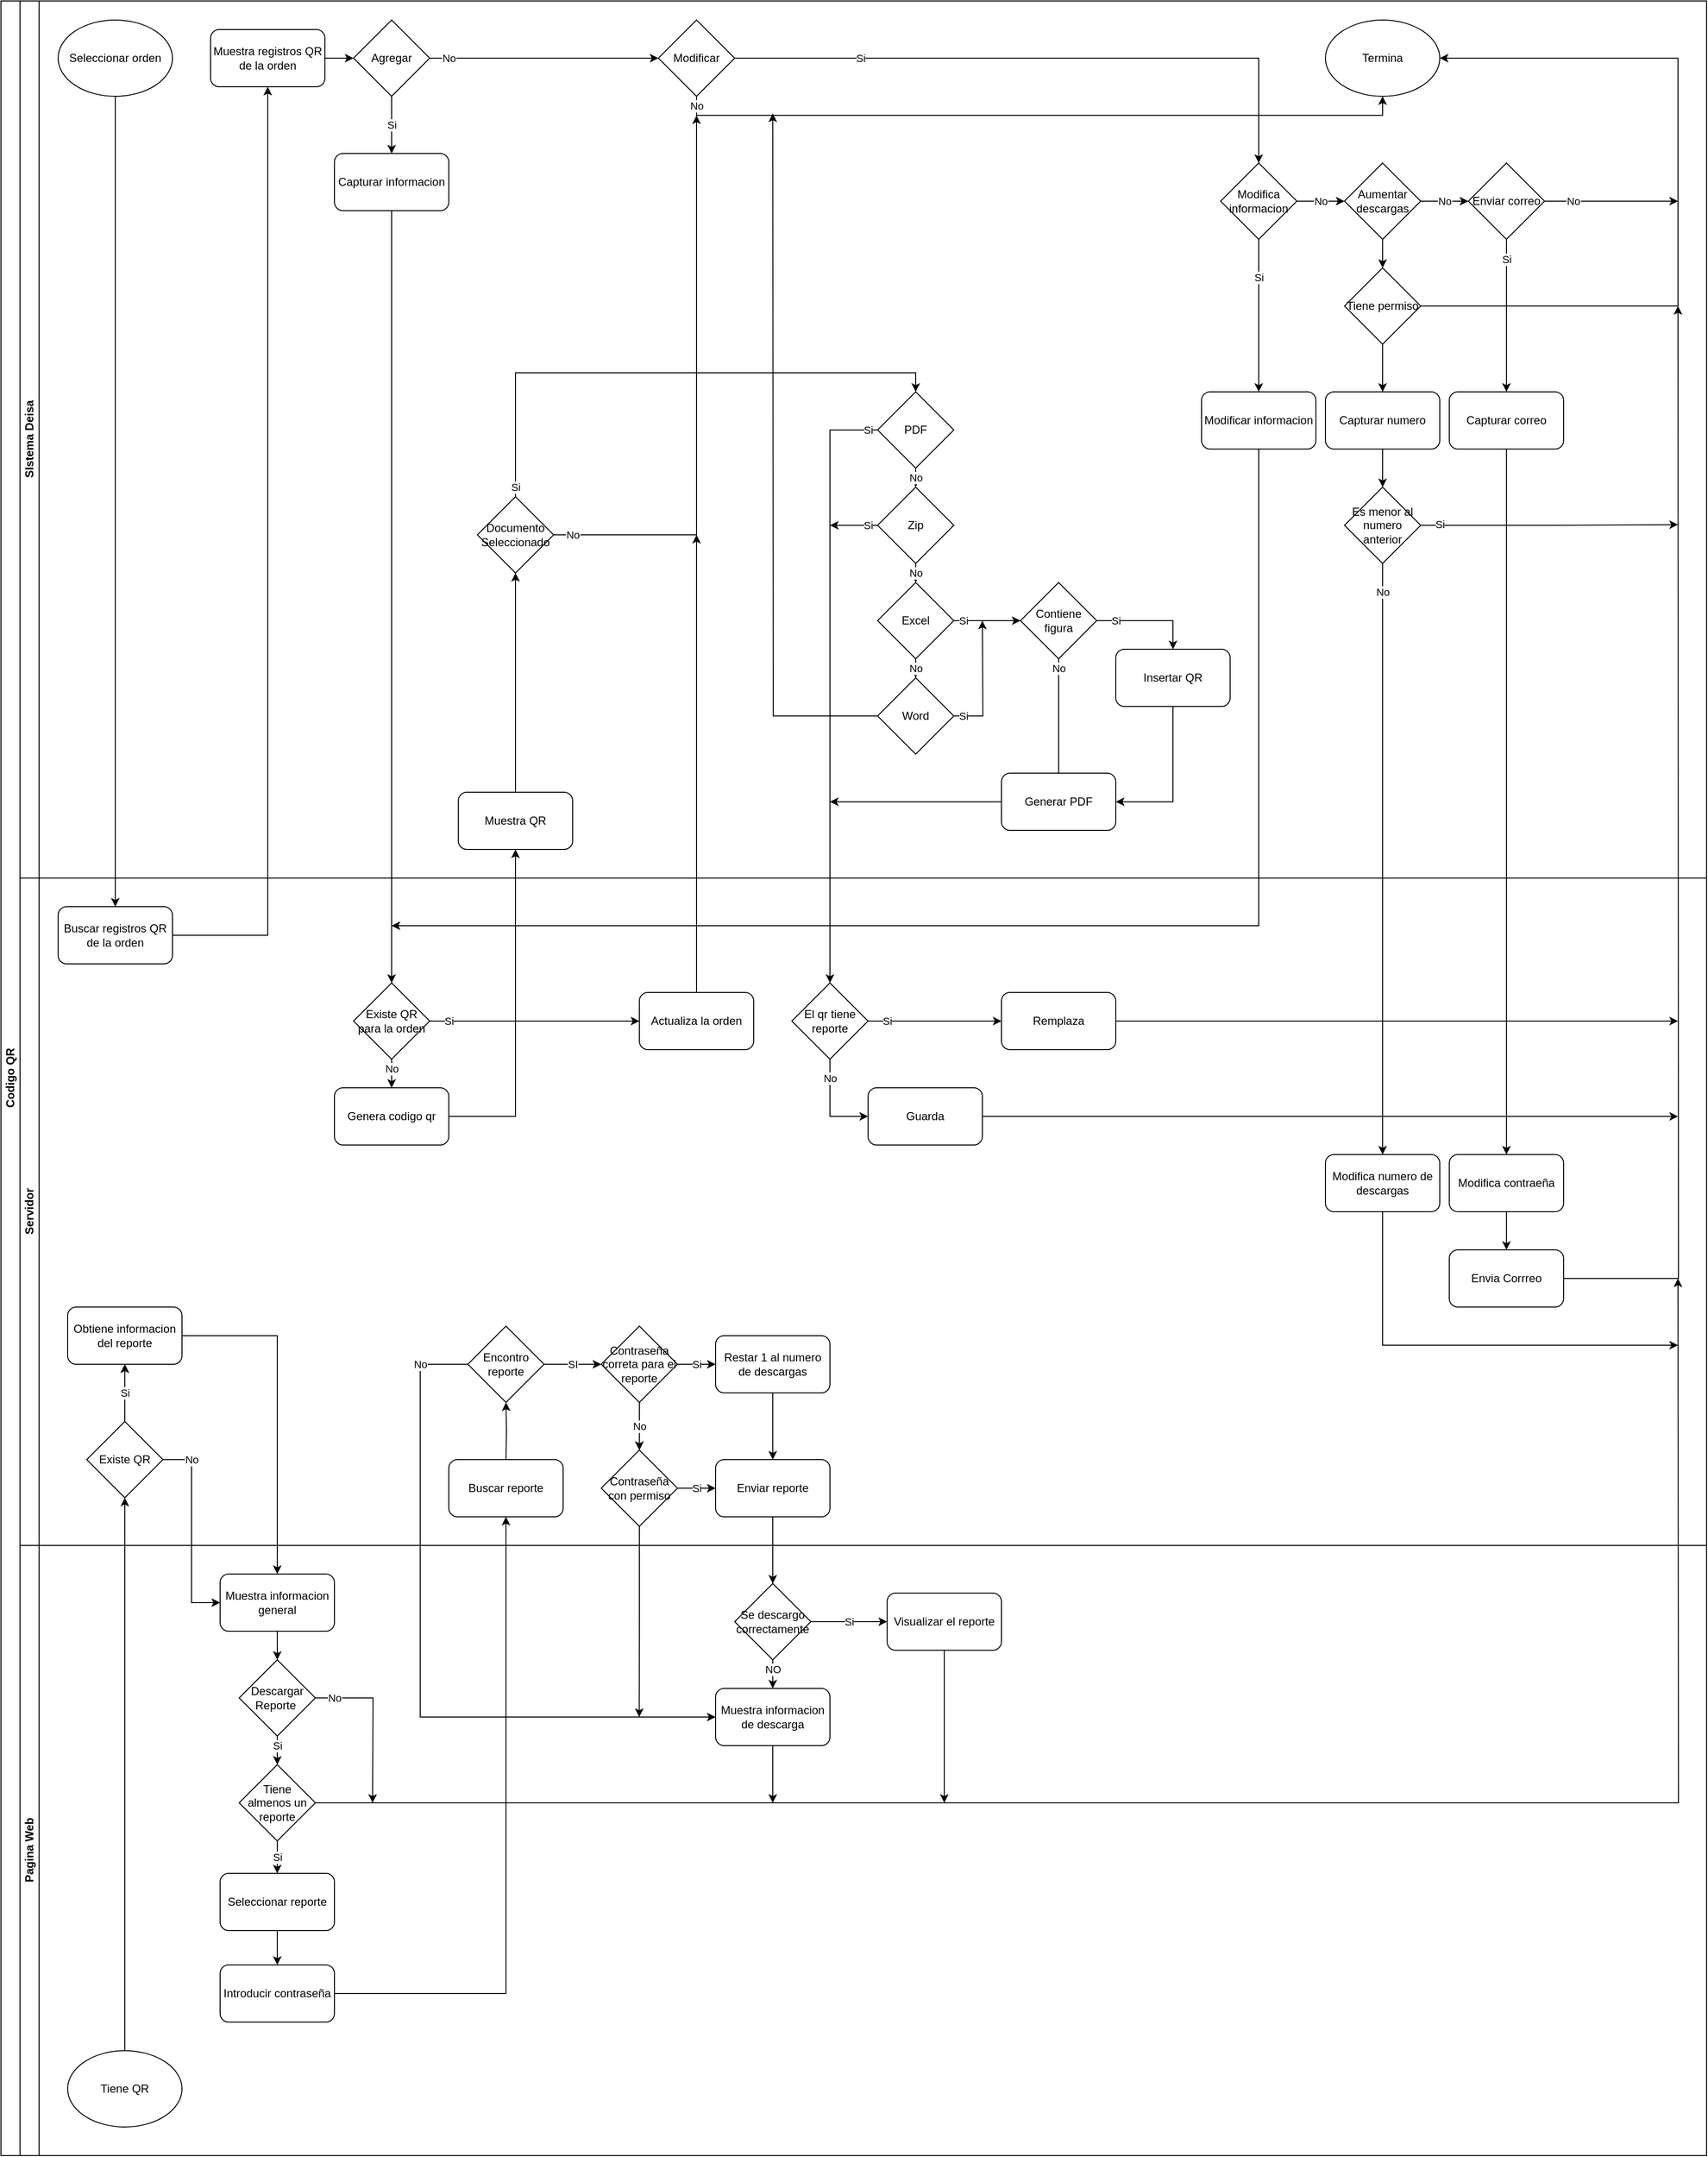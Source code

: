 <mxfile version="21.3.6" type="device">
  <diagram id="prtHgNgQTEPvFCAcTncT" name="Page-1">
    <mxGraphModel dx="4148" dy="2745" grid="1" gridSize="10" guides="1" tooltips="1" connect="1" arrows="1" fold="1" page="1" pageScale="1" pageWidth="827" pageHeight="1169" math="0" shadow="0">
      <root>
        <mxCell id="0" />
        <mxCell id="1" parent="0" />
        <mxCell id="dNxyNK7c78bLwvsdeMH5-19" value="Codigo QR" style="swimlane;html=1;childLayout=stackLayout;resizeParent=1;resizeParentMax=0;horizontal=0;startSize=20;horizontalStack=0;" parent="1" vertex="1">
          <mxGeometry x="10" y="-1160" width="1790" height="2260" as="geometry" />
        </mxCell>
        <mxCell id="-yUN0uhO6PmvCsi-uYsR-26" value="" style="endArrow=classic;html=1;rounded=0;exitX=0.5;exitY=1;exitDx=0;exitDy=0;entryX=0.5;entryY=0;entryDx=0;entryDy=0;" edge="1" parent="dNxyNK7c78bLwvsdeMH5-19" source="-yUN0uhO6PmvCsi-uYsR-23" target="-yUN0uhO6PmvCsi-uYsR-27">
          <mxGeometry width="50" height="50" relative="1" as="geometry">
            <mxPoint x="610" y="430" as="sourcePoint" />
            <mxPoint x="430" y="350" as="targetPoint" />
          </mxGeometry>
        </mxCell>
        <mxCell id="-yUN0uhO6PmvCsi-uYsR-48" value="" style="endArrow=classic;html=1;rounded=0;exitX=1;exitY=0.5;exitDx=0;exitDy=0;" edge="1" parent="dNxyNK7c78bLwvsdeMH5-19" source="-yUN0uhO6PmvCsi-uYsR-29" target="-yUN0uhO6PmvCsi-uYsR-76">
          <mxGeometry width="50" height="50" relative="1" as="geometry">
            <mxPoint x="850" y="510" as="sourcePoint" />
            <mxPoint x="680" y="1080" as="targetPoint" />
            <Array as="points">
              <mxPoint x="540" y="1170" />
            </Array>
          </mxGeometry>
        </mxCell>
        <mxCell id="-yUN0uhO6PmvCsi-uYsR-118" value="No" style="endArrow=classic;html=1;rounded=0;exitX=0.5;exitY=1;exitDx=0;exitDy=0;entryX=0.5;entryY=0;entryDx=0;entryDy=0;" edge="1" parent="dNxyNK7c78bLwvsdeMH5-19" source="-yUN0uhO6PmvCsi-uYsR-110" target="-yUN0uhO6PmvCsi-uYsR-113">
          <mxGeometry x="-0.903" width="50" height="50" relative="1" as="geometry">
            <mxPoint x="1050" y="900" as="sourcePoint" />
            <mxPoint x="1100" y="850" as="targetPoint" />
            <mxPoint as="offset" />
          </mxGeometry>
        </mxCell>
        <mxCell id="-yUN0uhO6PmvCsi-uYsR-121" value="" style="endArrow=classic;html=1;rounded=0;exitX=0.5;exitY=1;exitDx=0;exitDy=0;entryX=0.5;entryY=0;entryDx=0;entryDy=0;" edge="1" parent="dNxyNK7c78bLwvsdeMH5-19" source="-yUN0uhO6PmvCsi-uYsR-107" target="-yUN0uhO6PmvCsi-uYsR-119">
          <mxGeometry width="50" height="50" relative="1" as="geometry">
            <mxPoint x="1370" y="520" as="sourcePoint" />
            <mxPoint x="1420" y="470" as="targetPoint" />
          </mxGeometry>
        </mxCell>
        <mxCell id="-yUN0uhO6PmvCsi-uYsR-156" style="edgeStyle=orthogonalEdgeStyle;rounded=0;orthogonalLoop=1;jettySize=auto;html=1;exitX=0.5;exitY=0;exitDx=0;exitDy=0;entryX=0.5;entryY=1;entryDx=0;entryDy=0;" edge="1" parent="dNxyNK7c78bLwvsdeMH5-19" source="-yUN0uhO6PmvCsi-uYsR-125" target="-yUN0uhO6PmvCsi-uYsR-126">
          <mxGeometry relative="1" as="geometry" />
        </mxCell>
        <mxCell id="dNxyNK7c78bLwvsdeMH5-20" value="SIstema Deisa" style="swimlane;html=1;startSize=20;horizontal=0;" parent="dNxyNK7c78bLwvsdeMH5-19" vertex="1">
          <mxGeometry x="20" width="1770" height="920" as="geometry" />
        </mxCell>
        <mxCell id="-yUN0uhO6PmvCsi-uYsR-14" value="Seleccionar orden" style="ellipse;whiteSpace=wrap;html=1;" vertex="1" parent="dNxyNK7c78bLwvsdeMH5-20">
          <mxGeometry x="40" y="20" width="120" height="80" as="geometry" />
        </mxCell>
        <mxCell id="-yUN0uhO6PmvCsi-uYsR-15" value="Agregar" style="rhombus;whiteSpace=wrap;html=1;" vertex="1" parent="dNxyNK7c78bLwvsdeMH5-20">
          <mxGeometry x="350" y="20" width="80" height="80" as="geometry" />
        </mxCell>
        <mxCell id="-yUN0uhO6PmvCsi-uYsR-16" value="Modificar" style="rhombus;whiteSpace=wrap;html=1;" vertex="1" parent="dNxyNK7c78bLwvsdeMH5-20">
          <mxGeometry x="670" y="20" width="80" height="80" as="geometry" />
        </mxCell>
        <mxCell id="-yUN0uhO6PmvCsi-uYsR-20" value="No" style="endArrow=classic;html=1;rounded=0;exitX=1;exitY=0.5;exitDx=0;exitDy=0;entryX=0;entryY=0.5;entryDx=0;entryDy=0;" edge="1" parent="dNxyNK7c78bLwvsdeMH5-20" source="-yUN0uhO6PmvCsi-uYsR-15" target="-yUN0uhO6PmvCsi-uYsR-16">
          <mxGeometry x="-0.833" width="50" height="50" relative="1" as="geometry">
            <mxPoint x="750" y="60" as="sourcePoint" />
            <mxPoint x="800" y="10" as="targetPoint" />
            <mxPoint as="offset" />
          </mxGeometry>
        </mxCell>
        <mxCell id="-yUN0uhO6PmvCsi-uYsR-21" value="Termina" style="ellipse;whiteSpace=wrap;html=1;" vertex="1" parent="dNxyNK7c78bLwvsdeMH5-20">
          <mxGeometry x="1370" y="20" width="120" height="80" as="geometry" />
        </mxCell>
        <mxCell id="-yUN0uhO6PmvCsi-uYsR-23" value="Capturar informacion" style="rounded=1;whiteSpace=wrap;html=1;" vertex="1" parent="dNxyNK7c78bLwvsdeMH5-20">
          <mxGeometry x="330" y="160" width="120" height="60" as="geometry" />
        </mxCell>
        <mxCell id="-yUN0uhO6PmvCsi-uYsR-25" value="Si" style="endArrow=classic;html=1;rounded=0;exitX=0.5;exitY=1;exitDx=0;exitDy=0;entryX=0.5;entryY=0;entryDx=0;entryDy=0;" edge="1" parent="dNxyNK7c78bLwvsdeMH5-20" source="-yUN0uhO6PmvCsi-uYsR-15" target="-yUN0uhO6PmvCsi-uYsR-23">
          <mxGeometry width="50" height="50" relative="1" as="geometry">
            <mxPoint x="590" y="430" as="sourcePoint" />
            <mxPoint x="640" y="380" as="targetPoint" />
          </mxGeometry>
        </mxCell>
        <mxCell id="-yUN0uhO6PmvCsi-uYsR-37" value="Modifica informacion" style="rhombus;whiteSpace=wrap;html=1;" vertex="1" parent="dNxyNK7c78bLwvsdeMH5-20">
          <mxGeometry x="1260" y="170" width="80" height="80" as="geometry" />
        </mxCell>
        <mxCell id="-yUN0uhO6PmvCsi-uYsR-39" value="Si" style="endArrow=classic;html=1;rounded=0;exitX=1;exitY=0.5;exitDx=0;exitDy=0;entryX=0.5;entryY=0;entryDx=0;entryDy=0;" edge="1" parent="dNxyNK7c78bLwvsdeMH5-20" source="-yUN0uhO6PmvCsi-uYsR-16" target="-yUN0uhO6PmvCsi-uYsR-37">
          <mxGeometry x="-0.6" width="50" height="50" relative="1" as="geometry">
            <mxPoint x="870" y="310" as="sourcePoint" />
            <mxPoint x="920" y="260" as="targetPoint" />
            <Array as="points">
              <mxPoint x="1300" y="60" />
            </Array>
            <mxPoint as="offset" />
          </mxGeometry>
        </mxCell>
        <mxCell id="-yUN0uhO6PmvCsi-uYsR-40" value="No" style="endArrow=classic;html=1;rounded=0;exitX=1;exitY=0.5;exitDx=0;exitDy=0;" edge="1" parent="dNxyNK7c78bLwvsdeMH5-20" source="-yUN0uhO6PmvCsi-uYsR-37">
          <mxGeometry width="50" height="50" relative="1" as="geometry">
            <mxPoint x="1330" y="360" as="sourcePoint" />
            <mxPoint x="1390" y="210" as="targetPoint" />
          </mxGeometry>
        </mxCell>
        <mxCell id="-yUN0uhO6PmvCsi-uYsR-49" value="Modificar informacion" style="rounded=1;whiteSpace=wrap;html=1;" vertex="1" parent="dNxyNK7c78bLwvsdeMH5-20">
          <mxGeometry x="1240" y="410" width="120" height="60" as="geometry" />
        </mxCell>
        <mxCell id="-yUN0uhO6PmvCsi-uYsR-53" value="Si" style="endArrow=classic;html=1;rounded=0;exitX=0.5;exitY=1;exitDx=0;exitDy=0;" edge="1" parent="dNxyNK7c78bLwvsdeMH5-20" source="-yUN0uhO6PmvCsi-uYsR-37">
          <mxGeometry x="-0.5" width="50" height="50" relative="1" as="geometry">
            <mxPoint x="1330" y="460" as="sourcePoint" />
            <mxPoint x="1300" y="410" as="targetPoint" />
            <mxPoint as="offset" />
          </mxGeometry>
        </mxCell>
        <mxCell id="-yUN0uhO6PmvCsi-uYsR-73" value="No" style="endArrow=classic;html=1;rounded=0;entryX=0.5;entryY=1;entryDx=0;entryDy=0;" edge="1" parent="dNxyNK7c78bLwvsdeMH5-20" target="-yUN0uhO6PmvCsi-uYsR-21">
          <mxGeometry x="-0.974" width="50" height="50" relative="1" as="geometry">
            <mxPoint x="710" y="100" as="sourcePoint" />
            <mxPoint x="1480" y="100" as="targetPoint" />
            <Array as="points">
              <mxPoint x="710" y="120" />
              <mxPoint x="1430" y="120" />
            </Array>
            <mxPoint as="offset" />
          </mxGeometry>
        </mxCell>
        <mxCell id="-yUN0uhO6PmvCsi-uYsR-76" value="Muestra QR" style="rounded=1;whiteSpace=wrap;html=1;" vertex="1" parent="dNxyNK7c78bLwvsdeMH5-20">
          <mxGeometry x="460" y="830" width="120" height="60" as="geometry" />
        </mxCell>
        <mxCell id="-yUN0uhO6PmvCsi-uYsR-228" value="Si" style="edgeStyle=orthogonalEdgeStyle;rounded=0;orthogonalLoop=1;jettySize=auto;html=1;exitX=0.5;exitY=0;exitDx=0;exitDy=0;entryX=0.5;entryY=0;entryDx=0;entryDy=0;" edge="1" parent="dNxyNK7c78bLwvsdeMH5-20" source="-yUN0uhO6PmvCsi-uYsR-79" target="-yUN0uhO6PmvCsi-uYsR-92">
          <mxGeometry x="-0.965" relative="1" as="geometry">
            <mxPoint as="offset" />
          </mxGeometry>
        </mxCell>
        <mxCell id="-yUN0uhO6PmvCsi-uYsR-79" value="Documento Seleccionado" style="rhombus;whiteSpace=wrap;html=1;" vertex="1" parent="dNxyNK7c78bLwvsdeMH5-20">
          <mxGeometry x="480" y="520" width="80" height="80" as="geometry" />
        </mxCell>
        <mxCell id="-yUN0uhO6PmvCsi-uYsR-80" value="" style="endArrow=classic;html=1;rounded=0;exitX=0.5;exitY=0;exitDx=0;exitDy=0;entryX=0.5;entryY=1;entryDx=0;entryDy=0;" edge="1" parent="dNxyNK7c78bLwvsdeMH5-20" source="-yUN0uhO6PmvCsi-uYsR-76" target="-yUN0uhO6PmvCsi-uYsR-79">
          <mxGeometry width="50" height="50" relative="1" as="geometry">
            <mxPoint x="670" y="700" as="sourcePoint" />
            <mxPoint x="720" y="650" as="targetPoint" />
          </mxGeometry>
        </mxCell>
        <mxCell id="-yUN0uhO6PmvCsi-uYsR-92" value="PDF" style="rhombus;whiteSpace=wrap;html=1;" vertex="1" parent="dNxyNK7c78bLwvsdeMH5-20">
          <mxGeometry x="900" y="410" width="80" height="80" as="geometry" />
        </mxCell>
        <mxCell id="-yUN0uhO6PmvCsi-uYsR-233" value="Si" style="edgeStyle=orthogonalEdgeStyle;rounded=0;orthogonalLoop=1;jettySize=auto;html=1;exitX=1;exitY=0.5;exitDx=0;exitDy=0;" edge="1" parent="dNxyNK7c78bLwvsdeMH5-20" source="-yUN0uhO6PmvCsi-uYsR-93">
          <mxGeometry x="-0.847" relative="1" as="geometry">
            <mxPoint x="1010" y="650" as="targetPoint" />
            <mxPoint as="offset" />
          </mxGeometry>
        </mxCell>
        <mxCell id="-yUN0uhO6PmvCsi-uYsR-235" style="edgeStyle=orthogonalEdgeStyle;rounded=0;orthogonalLoop=1;jettySize=auto;html=1;exitX=0;exitY=0.5;exitDx=0;exitDy=0;" edge="1" parent="dNxyNK7c78bLwvsdeMH5-20" source="-yUN0uhO6PmvCsi-uYsR-93">
          <mxGeometry relative="1" as="geometry">
            <mxPoint x="790" y="118" as="targetPoint" />
          </mxGeometry>
        </mxCell>
        <mxCell id="-yUN0uhO6PmvCsi-uYsR-93" value="Word" style="rhombus;whiteSpace=wrap;html=1;" vertex="1" parent="dNxyNK7c78bLwvsdeMH5-20">
          <mxGeometry x="900" y="710" width="80" height="80" as="geometry" />
        </mxCell>
        <mxCell id="-yUN0uhO6PmvCsi-uYsR-227" value="Si" style="edgeStyle=orthogonalEdgeStyle;rounded=0;orthogonalLoop=1;jettySize=auto;html=1;exitX=1;exitY=0.5;exitDx=0;exitDy=0;" edge="1" parent="dNxyNK7c78bLwvsdeMH5-20" source="-yUN0uhO6PmvCsi-uYsR-94" target="-yUN0uhO6PmvCsi-uYsR-96">
          <mxGeometry x="-0.714" relative="1" as="geometry">
            <mxPoint as="offset" />
          </mxGeometry>
        </mxCell>
        <mxCell id="-yUN0uhO6PmvCsi-uYsR-94" value="Excel" style="rhombus;whiteSpace=wrap;html=1;" vertex="1" parent="dNxyNK7c78bLwvsdeMH5-20">
          <mxGeometry x="900" y="610" width="80" height="80" as="geometry" />
        </mxCell>
        <mxCell id="-yUN0uhO6PmvCsi-uYsR-231" value="Si" style="edgeStyle=orthogonalEdgeStyle;rounded=0;orthogonalLoop=1;jettySize=auto;html=1;exitX=0;exitY=0.5;exitDx=0;exitDy=0;" edge="1" parent="dNxyNK7c78bLwvsdeMH5-20" source="-yUN0uhO6PmvCsi-uYsR-95">
          <mxGeometry x="-0.605" relative="1" as="geometry">
            <mxPoint x="850" y="550" as="targetPoint" />
            <mxPoint as="offset" />
          </mxGeometry>
        </mxCell>
        <mxCell id="-yUN0uhO6PmvCsi-uYsR-95" value="Zip" style="rhombus;whiteSpace=wrap;html=1;" vertex="1" parent="dNxyNK7c78bLwvsdeMH5-20">
          <mxGeometry x="900" y="510" width="80" height="80" as="geometry" />
        </mxCell>
        <mxCell id="-yUN0uhO6PmvCsi-uYsR-147" value="No" style="edgeStyle=orthogonalEdgeStyle;rounded=0;orthogonalLoop=1;jettySize=auto;html=1;exitX=0.5;exitY=1;exitDx=0;exitDy=0;entryX=0.5;entryY=0.167;entryDx=0;entryDy=0;entryPerimeter=0;" edge="1" parent="dNxyNK7c78bLwvsdeMH5-20" source="-yUN0uhO6PmvCsi-uYsR-96" target="-yUN0uhO6PmvCsi-uYsR-142">
          <mxGeometry x="-0.846" relative="1" as="geometry">
            <mxPoint as="offset" />
          </mxGeometry>
        </mxCell>
        <mxCell id="-yUN0uhO6PmvCsi-uYsR-236" value="Si" style="edgeStyle=orthogonalEdgeStyle;rounded=0;orthogonalLoop=1;jettySize=auto;html=1;exitX=1;exitY=0.5;exitDx=0;exitDy=0;entryX=0.5;entryY=0;entryDx=0;entryDy=0;" edge="1" parent="dNxyNK7c78bLwvsdeMH5-20" source="-yUN0uhO6PmvCsi-uYsR-96" target="-yUN0uhO6PmvCsi-uYsR-141">
          <mxGeometry x="-0.636" relative="1" as="geometry">
            <mxPoint as="offset" />
          </mxGeometry>
        </mxCell>
        <mxCell id="-yUN0uhO6PmvCsi-uYsR-96" value="Contiene figura" style="rhombus;whiteSpace=wrap;html=1;" vertex="1" parent="dNxyNK7c78bLwvsdeMH5-20">
          <mxGeometry x="1050" y="610" width="80" height="80" as="geometry" />
        </mxCell>
        <mxCell id="-yUN0uhO6PmvCsi-uYsR-97" value="No" style="endArrow=classic;html=1;rounded=0;exitX=0.5;exitY=1;exitDx=0;exitDy=0;" edge="1" parent="dNxyNK7c78bLwvsdeMH5-20" source="-yUN0uhO6PmvCsi-uYsR-92" target="-yUN0uhO6PmvCsi-uYsR-95">
          <mxGeometry width="50" height="50" relative="1" as="geometry">
            <mxPoint x="1000" y="740" as="sourcePoint" />
            <mxPoint x="1050" y="690" as="targetPoint" />
          </mxGeometry>
        </mxCell>
        <mxCell id="-yUN0uhO6PmvCsi-uYsR-98" value="No" style="endArrow=classic;html=1;rounded=0;exitX=0.5;exitY=1;exitDx=0;exitDy=0;entryX=0.5;entryY=0;entryDx=0;entryDy=0;" edge="1" parent="dNxyNK7c78bLwvsdeMH5-20" source="-yUN0uhO6PmvCsi-uYsR-95" target="-yUN0uhO6PmvCsi-uYsR-94">
          <mxGeometry width="50" height="50" relative="1" as="geometry">
            <mxPoint x="1000" y="740" as="sourcePoint" />
            <mxPoint x="1050" y="690" as="targetPoint" />
          </mxGeometry>
        </mxCell>
        <mxCell id="-yUN0uhO6PmvCsi-uYsR-99" value="No" style="endArrow=classic;html=1;rounded=0;exitX=0.5;exitY=1;exitDx=0;exitDy=0;entryX=0.5;entryY=0;entryDx=0;entryDy=0;" edge="1" parent="dNxyNK7c78bLwvsdeMH5-20" source="-yUN0uhO6PmvCsi-uYsR-94" target="-yUN0uhO6PmvCsi-uYsR-93">
          <mxGeometry width="50" height="50" relative="1" as="geometry">
            <mxPoint x="1000" y="740" as="sourcePoint" />
            <mxPoint x="1050" y="690" as="targetPoint" />
          </mxGeometry>
        </mxCell>
        <mxCell id="-yUN0uhO6PmvCsi-uYsR-103" value="Aumentar descargas" style="rhombus;whiteSpace=wrap;html=1;" vertex="1" parent="dNxyNK7c78bLwvsdeMH5-20">
          <mxGeometry x="1390" y="170" width="80" height="80" as="geometry" />
        </mxCell>
        <mxCell id="-yUN0uhO6PmvCsi-uYsR-104" value="Enviar correo" style="rhombus;whiteSpace=wrap;html=1;" vertex="1" parent="dNxyNK7c78bLwvsdeMH5-20">
          <mxGeometry x="1520" y="170" width="80" height="80" as="geometry" />
        </mxCell>
        <mxCell id="-yUN0uhO6PmvCsi-uYsR-105" value="No" style="endArrow=classic;html=1;rounded=0;exitX=1;exitY=0.5;exitDx=0;exitDy=0;entryX=0;entryY=0.5;entryDx=0;entryDy=0;" edge="1" parent="dNxyNK7c78bLwvsdeMH5-20" source="-yUN0uhO6PmvCsi-uYsR-103" target="-yUN0uhO6PmvCsi-uYsR-104">
          <mxGeometry width="50" height="50" relative="1" as="geometry">
            <mxPoint x="1210" y="360" as="sourcePoint" />
            <mxPoint x="1260" y="310" as="targetPoint" />
          </mxGeometry>
        </mxCell>
        <mxCell id="-yUN0uhO6PmvCsi-uYsR-106" value="Capturar numero" style="rounded=1;whiteSpace=wrap;html=1;" vertex="1" parent="dNxyNK7c78bLwvsdeMH5-20">
          <mxGeometry x="1370" y="410" width="120" height="60" as="geometry" />
        </mxCell>
        <mxCell id="-yUN0uhO6PmvCsi-uYsR-107" value="Capturar correo" style="rounded=1;whiteSpace=wrap;html=1;" vertex="1" parent="dNxyNK7c78bLwvsdeMH5-20">
          <mxGeometry x="1500" y="410" width="120" height="60" as="geometry" />
        </mxCell>
        <mxCell id="-yUN0uhO6PmvCsi-uYsR-109" value="Si" style="endArrow=classic;html=1;rounded=0;exitX=0.5;exitY=1;exitDx=0;exitDy=0;entryX=0.5;entryY=0;entryDx=0;entryDy=0;" edge="1" parent="dNxyNK7c78bLwvsdeMH5-20" source="-yUN0uhO6PmvCsi-uYsR-104" target="-yUN0uhO6PmvCsi-uYsR-107">
          <mxGeometry x="-0.742" width="50" height="50" relative="1" as="geometry">
            <mxPoint x="1620" y="290" as="sourcePoint" />
            <mxPoint x="1690" y="350" as="targetPoint" />
            <Array as="points">
              <mxPoint x="1560" y="320" />
              <mxPoint x="1560" y="380" />
            </Array>
            <mxPoint as="offset" />
          </mxGeometry>
        </mxCell>
        <mxCell id="-yUN0uhO6PmvCsi-uYsR-238" value="Si" style="edgeStyle=orthogonalEdgeStyle;rounded=0;orthogonalLoop=1;jettySize=auto;html=1;exitX=1;exitY=0.5;exitDx=0;exitDy=0;" edge="1" parent="dNxyNK7c78bLwvsdeMH5-20" source="-yUN0uhO6PmvCsi-uYsR-110">
          <mxGeometry x="-0.852" y="1" relative="1" as="geometry">
            <mxPoint x="1740" y="549.286" as="targetPoint" />
            <mxPoint as="offset" />
          </mxGeometry>
        </mxCell>
        <mxCell id="-yUN0uhO6PmvCsi-uYsR-110" value="Es menor al numero anterior" style="rhombus;whiteSpace=wrap;html=1;" vertex="1" parent="dNxyNK7c78bLwvsdeMH5-20">
          <mxGeometry x="1390" y="510" width="80" height="80" as="geometry" />
        </mxCell>
        <mxCell id="-yUN0uhO6PmvCsi-uYsR-112" value="" style="endArrow=classic;html=1;rounded=0;exitX=0.5;exitY=1;exitDx=0;exitDy=0;" edge="1" parent="dNxyNK7c78bLwvsdeMH5-20" source="-yUN0uhO6PmvCsi-uYsR-106" target="-yUN0uhO6PmvCsi-uYsR-110">
          <mxGeometry width="50" height="50" relative="1" as="geometry">
            <mxPoint x="1290" y="410" as="sourcePoint" />
            <mxPoint x="1340" y="360" as="targetPoint" />
          </mxGeometry>
        </mxCell>
        <mxCell id="-yUN0uhO6PmvCsi-uYsR-114" value="Tiene permiso" style="rhombus;whiteSpace=wrap;html=1;" vertex="1" parent="dNxyNK7c78bLwvsdeMH5-20">
          <mxGeometry x="1390" y="280" width="80" height="80" as="geometry" />
        </mxCell>
        <mxCell id="-yUN0uhO6PmvCsi-uYsR-115" value="" style="endArrow=classic;html=1;rounded=0;exitX=0.5;exitY=1;exitDx=0;exitDy=0;entryX=0.5;entryY=0;entryDx=0;entryDy=0;" edge="1" parent="dNxyNK7c78bLwvsdeMH5-20" source="-yUN0uhO6PmvCsi-uYsR-103" target="-yUN0uhO6PmvCsi-uYsR-114">
          <mxGeometry width="50" height="50" relative="1" as="geometry">
            <mxPoint x="1460" y="280" as="sourcePoint" />
            <mxPoint x="1510" y="230" as="targetPoint" />
          </mxGeometry>
        </mxCell>
        <mxCell id="-yUN0uhO6PmvCsi-uYsR-116" value="" style="endArrow=classic;html=1;rounded=0;exitX=0.5;exitY=1;exitDx=0;exitDy=0;" edge="1" parent="dNxyNK7c78bLwvsdeMH5-20" source="-yUN0uhO6PmvCsi-uYsR-114" target="-yUN0uhO6PmvCsi-uYsR-106">
          <mxGeometry width="50" height="50" relative="1" as="geometry">
            <mxPoint x="1290" y="410" as="sourcePoint" />
            <mxPoint x="1340" y="360" as="targetPoint" />
          </mxGeometry>
        </mxCell>
        <mxCell id="-yUN0uhO6PmvCsi-uYsR-117" value="" style="endArrow=classic;html=1;rounded=0;exitX=1;exitY=0.5;exitDx=0;exitDy=0;entryX=1;entryY=0.5;entryDx=0;entryDy=0;" edge="1" parent="dNxyNK7c78bLwvsdeMH5-20" source="-yUN0uhO6PmvCsi-uYsR-114" target="-yUN0uhO6PmvCsi-uYsR-21">
          <mxGeometry width="50" height="50" relative="1" as="geometry">
            <mxPoint x="1510" y="330" as="sourcePoint" />
            <mxPoint x="1740" y="130" as="targetPoint" />
            <Array as="points">
              <mxPoint x="1740" y="320" />
              <mxPoint x="1740" y="60" />
            </Array>
          </mxGeometry>
        </mxCell>
        <mxCell id="-yUN0uhO6PmvCsi-uYsR-122" value="No" style="endArrow=classic;html=1;rounded=0;exitX=1;exitY=0.5;exitDx=0;exitDy=0;" edge="1" parent="dNxyNK7c78bLwvsdeMH5-20" source="-yUN0uhO6PmvCsi-uYsR-104">
          <mxGeometry x="-0.571" width="50" height="50" relative="1" as="geometry">
            <mxPoint x="1630" y="220" as="sourcePoint" />
            <mxPoint x="1740" y="210" as="targetPoint" />
            <mxPoint as="offset" />
          </mxGeometry>
        </mxCell>
        <mxCell id="-yUN0uhO6PmvCsi-uYsR-148" style="edgeStyle=orthogonalEdgeStyle;rounded=0;orthogonalLoop=1;jettySize=auto;html=1;exitX=0.5;exitY=1;exitDx=0;exitDy=0;entryX=1;entryY=0.5;entryDx=0;entryDy=0;" edge="1" parent="dNxyNK7c78bLwvsdeMH5-20" source="-yUN0uhO6PmvCsi-uYsR-141" target="-yUN0uhO6PmvCsi-uYsR-142">
          <mxGeometry relative="1" as="geometry" />
        </mxCell>
        <mxCell id="-yUN0uhO6PmvCsi-uYsR-141" value="Insertar QR" style="rounded=1;whiteSpace=wrap;html=1;" vertex="1" parent="dNxyNK7c78bLwvsdeMH5-20">
          <mxGeometry x="1150" y="680" width="120" height="60" as="geometry" />
        </mxCell>
        <mxCell id="-yUN0uhO6PmvCsi-uYsR-232" style="edgeStyle=orthogonalEdgeStyle;rounded=0;orthogonalLoop=1;jettySize=auto;html=1;exitX=0;exitY=0.5;exitDx=0;exitDy=0;" edge="1" parent="dNxyNK7c78bLwvsdeMH5-20" source="-yUN0uhO6PmvCsi-uYsR-142">
          <mxGeometry relative="1" as="geometry">
            <mxPoint x="850" y="840" as="targetPoint" />
          </mxGeometry>
        </mxCell>
        <mxCell id="-yUN0uhO6PmvCsi-uYsR-142" value="Generar PDF" style="rounded=1;whiteSpace=wrap;html=1;" vertex="1" parent="dNxyNK7c78bLwvsdeMH5-20">
          <mxGeometry x="1030" y="810" width="120" height="60" as="geometry" />
        </mxCell>
        <mxCell id="-yUN0uhO6PmvCsi-uYsR-225" style="edgeStyle=orthogonalEdgeStyle;rounded=0;orthogonalLoop=1;jettySize=auto;html=1;exitX=1;exitY=0.5;exitDx=0;exitDy=0;entryX=0;entryY=0.5;entryDx=0;entryDy=0;" edge="1" parent="dNxyNK7c78bLwvsdeMH5-20" source="-yUN0uhO6PmvCsi-uYsR-221" target="-yUN0uhO6PmvCsi-uYsR-15">
          <mxGeometry relative="1" as="geometry" />
        </mxCell>
        <mxCell id="-yUN0uhO6PmvCsi-uYsR-221" value="Muestra registros QR de la orden" style="rounded=1;whiteSpace=wrap;html=1;" vertex="1" parent="dNxyNK7c78bLwvsdeMH5-20">
          <mxGeometry x="200" y="30" width="120" height="60" as="geometry" />
        </mxCell>
        <mxCell id="-yUN0uhO6PmvCsi-uYsR-189" style="edgeStyle=orthogonalEdgeStyle;rounded=0;orthogonalLoop=1;jettySize=auto;html=1;exitX=1;exitY=0.5;exitDx=0;exitDy=0;entryX=0.5;entryY=1;entryDx=0;entryDy=0;" edge="1" parent="dNxyNK7c78bLwvsdeMH5-19" source="-yUN0uhO6PmvCsi-uYsR-129" target="-yUN0uhO6PmvCsi-uYsR-133">
          <mxGeometry relative="1" as="geometry" />
        </mxCell>
        <mxCell id="-yUN0uhO6PmvCsi-uYsR-195" style="edgeStyle=orthogonalEdgeStyle;rounded=0;orthogonalLoop=1;jettySize=auto;html=1;exitX=0.5;exitY=1;exitDx=0;exitDy=0;" edge="1" parent="dNxyNK7c78bLwvsdeMH5-19" source="-yUN0uhO6PmvCsi-uYsR-135" target="-yUN0uhO6PmvCsi-uYsR-140">
          <mxGeometry relative="1" as="geometry" />
        </mxCell>
        <mxCell id="dNxyNK7c78bLwvsdeMH5-21" value="Servidor" style="swimlane;html=1;startSize=20;horizontal=0;" parent="dNxyNK7c78bLwvsdeMH5-19" vertex="1">
          <mxGeometry x="20" y="920" width="1770" height="700" as="geometry" />
        </mxCell>
        <mxCell id="-yUN0uhO6PmvCsi-uYsR-27" value="Existe QR para la orden" style="rhombus;whiteSpace=wrap;html=1;" vertex="1" parent="dNxyNK7c78bLwvsdeMH5-21">
          <mxGeometry x="350" y="110" width="80" height="80" as="geometry" />
        </mxCell>
        <mxCell id="-yUN0uhO6PmvCsi-uYsR-28" value="Actualiza la orden" style="rounded=1;whiteSpace=wrap;html=1;" vertex="1" parent="dNxyNK7c78bLwvsdeMH5-21">
          <mxGeometry x="650" y="120" width="120" height="60" as="geometry" />
        </mxCell>
        <mxCell id="-yUN0uhO6PmvCsi-uYsR-29" value="Genera codigo qr" style="rounded=1;whiteSpace=wrap;html=1;" vertex="1" parent="dNxyNK7c78bLwvsdeMH5-21">
          <mxGeometry x="330" y="220" width="120" height="60" as="geometry" />
        </mxCell>
        <mxCell id="-yUN0uhO6PmvCsi-uYsR-30" value="Si" style="endArrow=classic;html=1;rounded=0;exitX=1;exitY=0.5;exitDx=0;exitDy=0;entryX=0;entryY=0.5;entryDx=0;entryDy=0;" edge="1" parent="dNxyNK7c78bLwvsdeMH5-21" source="-yUN0uhO6PmvCsi-uYsR-27" target="-yUN0uhO6PmvCsi-uYsR-28">
          <mxGeometry x="-0.818" width="50" height="50" relative="1" as="geometry">
            <mxPoint x="590" y="190" as="sourcePoint" />
            <mxPoint x="640" y="140" as="targetPoint" />
            <mxPoint as="offset" />
          </mxGeometry>
        </mxCell>
        <mxCell id="-yUN0uhO6PmvCsi-uYsR-31" value="No" style="endArrow=classic;html=1;rounded=0;exitX=0.5;exitY=1;exitDx=0;exitDy=0;entryX=0.5;entryY=0;entryDx=0;entryDy=0;" edge="1" parent="dNxyNK7c78bLwvsdeMH5-21" source="-yUN0uhO6PmvCsi-uYsR-27" target="-yUN0uhO6PmvCsi-uYsR-29">
          <mxGeometry x="-0.333" width="50" height="50" relative="1" as="geometry">
            <mxPoint x="590" y="190" as="sourcePoint" />
            <mxPoint x="640" y="140" as="targetPoint" />
            <mxPoint as="offset" />
          </mxGeometry>
        </mxCell>
        <mxCell id="-yUN0uhO6PmvCsi-uYsR-57" value="" style="endArrow=classic;html=1;rounded=0;exitX=0.5;exitY=1;exitDx=0;exitDy=0;" edge="1" parent="dNxyNK7c78bLwvsdeMH5-21" source="-yUN0uhO6PmvCsi-uYsR-49">
          <mxGeometry width="50" height="50" relative="1" as="geometry">
            <mxPoint x="860" y="160" as="sourcePoint" />
            <mxPoint x="390" y="50" as="targetPoint" />
            <Array as="points">
              <mxPoint x="1300" y="50" />
            </Array>
          </mxGeometry>
        </mxCell>
        <mxCell id="-yUN0uhO6PmvCsi-uYsR-239" style="edgeStyle=orthogonalEdgeStyle;rounded=0;orthogonalLoop=1;jettySize=auto;html=1;exitX=0.5;exitY=1;exitDx=0;exitDy=0;" edge="1" parent="dNxyNK7c78bLwvsdeMH5-21" source="-yUN0uhO6PmvCsi-uYsR-113">
          <mxGeometry relative="1" as="geometry">
            <mxPoint x="1740" y="490" as="targetPoint" />
            <Array as="points">
              <mxPoint x="1430" y="490" />
            </Array>
          </mxGeometry>
        </mxCell>
        <mxCell id="-yUN0uhO6PmvCsi-uYsR-113" value="Modifica numero de descargas" style="rounded=1;whiteSpace=wrap;html=1;" vertex="1" parent="dNxyNK7c78bLwvsdeMH5-21">
          <mxGeometry x="1370" y="290" width="120" height="60" as="geometry" />
        </mxCell>
        <mxCell id="-yUN0uhO6PmvCsi-uYsR-152" style="edgeStyle=orthogonalEdgeStyle;rounded=0;orthogonalLoop=1;jettySize=auto;html=1;exitX=0.5;exitY=1;exitDx=0;exitDy=0;" edge="1" parent="dNxyNK7c78bLwvsdeMH5-21" source="-yUN0uhO6PmvCsi-uYsR-119" target="-yUN0uhO6PmvCsi-uYsR-120">
          <mxGeometry relative="1" as="geometry" />
        </mxCell>
        <mxCell id="-yUN0uhO6PmvCsi-uYsR-119" value="Modifica contraeña" style="rounded=1;whiteSpace=wrap;html=1;" vertex="1" parent="dNxyNK7c78bLwvsdeMH5-21">
          <mxGeometry x="1500" y="290" width="120" height="60" as="geometry" />
        </mxCell>
        <mxCell id="-yUN0uhO6PmvCsi-uYsR-153" style="edgeStyle=orthogonalEdgeStyle;rounded=0;orthogonalLoop=1;jettySize=auto;html=1;exitX=1;exitY=0.5;exitDx=0;exitDy=0;" edge="1" parent="dNxyNK7c78bLwvsdeMH5-21" source="-yUN0uhO6PmvCsi-uYsR-120">
          <mxGeometry relative="1" as="geometry">
            <mxPoint x="1740" y="-600" as="targetPoint" />
          </mxGeometry>
        </mxCell>
        <mxCell id="-yUN0uhO6PmvCsi-uYsR-120" value="Envia Corrreo" style="rounded=1;whiteSpace=wrap;html=1;" vertex="1" parent="dNxyNK7c78bLwvsdeMH5-21">
          <mxGeometry x="1500" y="390" width="120" height="60" as="geometry" />
        </mxCell>
        <mxCell id="-yUN0uhO6PmvCsi-uYsR-243" style="edgeStyle=orthogonalEdgeStyle;rounded=0;orthogonalLoop=1;jettySize=auto;html=1;exitX=0.5;exitY=1;exitDx=0;exitDy=0;entryX=0.5;entryY=0;entryDx=0;entryDy=0;" edge="1" parent="dNxyNK7c78bLwvsdeMH5-21" source="-yUN0uhO6PmvCsi-uYsR-131" target="-yUN0uhO6PmvCsi-uYsR-132">
          <mxGeometry relative="1" as="geometry" />
        </mxCell>
        <mxCell id="-yUN0uhO6PmvCsi-uYsR-246" value="Si" style="edgeStyle=orthogonalEdgeStyle;rounded=0;orthogonalLoop=1;jettySize=auto;html=1;exitX=1;exitY=0.5;exitDx=0;exitDy=0;entryX=0;entryY=0.5;entryDx=0;entryDy=0;" edge="1" parent="dNxyNK7c78bLwvsdeMH5-21" source="-yUN0uhO6PmvCsi-uYsR-131" target="-yUN0uhO6PmvCsi-uYsR-138">
          <mxGeometry relative="1" as="geometry" />
        </mxCell>
        <mxCell id="-yUN0uhO6PmvCsi-uYsR-248" value="No" style="edgeStyle=orthogonalEdgeStyle;rounded=0;orthogonalLoop=1;jettySize=auto;html=1;" edge="1" parent="dNxyNK7c78bLwvsdeMH5-21" source="-yUN0uhO6PmvCsi-uYsR-131" target="-yUN0uhO6PmvCsi-uYsR-132">
          <mxGeometry relative="1" as="geometry" />
        </mxCell>
        <mxCell id="-yUN0uhO6PmvCsi-uYsR-131" value="Contraseña correta para el reporte" style="rhombus;whiteSpace=wrap;html=1;" vertex="1" parent="dNxyNK7c78bLwvsdeMH5-21">
          <mxGeometry x="610" y="470" width="80" height="80" as="geometry" />
        </mxCell>
        <mxCell id="-yUN0uhO6PmvCsi-uYsR-244" style="edgeStyle=orthogonalEdgeStyle;rounded=0;orthogonalLoop=1;jettySize=auto;html=1;exitX=0.5;exitY=1;exitDx=0;exitDy=0;" edge="1" parent="dNxyNK7c78bLwvsdeMH5-21" source="-yUN0uhO6PmvCsi-uYsR-132">
          <mxGeometry relative="1" as="geometry">
            <mxPoint x="649.857" y="880.0" as="targetPoint" />
          </mxGeometry>
        </mxCell>
        <mxCell id="-yUN0uhO6PmvCsi-uYsR-247" value="Si" style="edgeStyle=orthogonalEdgeStyle;rounded=0;orthogonalLoop=1;jettySize=auto;html=1;exitX=1;exitY=0.5;exitDx=0;exitDy=0;entryX=0;entryY=0.5;entryDx=0;entryDy=0;" edge="1" parent="dNxyNK7c78bLwvsdeMH5-21" source="-yUN0uhO6PmvCsi-uYsR-132" target="-yUN0uhO6PmvCsi-uYsR-135">
          <mxGeometry relative="1" as="geometry" />
        </mxCell>
        <mxCell id="-yUN0uhO6PmvCsi-uYsR-132" value="Contraseña con permiso" style="rhombus;whiteSpace=wrap;html=1;" vertex="1" parent="dNxyNK7c78bLwvsdeMH5-21">
          <mxGeometry x="610" y="600" width="80" height="80" as="geometry" />
        </mxCell>
        <mxCell id="-yUN0uhO6PmvCsi-uYsR-184" style="edgeStyle=orthogonalEdgeStyle;rounded=0;orthogonalLoop=1;jettySize=auto;html=1;exitX=0.5;exitY=0;exitDx=0;exitDy=0;entryX=0.5;entryY=1;entryDx=0;entryDy=0;" edge="1" parent="dNxyNK7c78bLwvsdeMH5-21" target="-yUN0uhO6PmvCsi-uYsR-134">
          <mxGeometry relative="1" as="geometry">
            <mxPoint x="510" y="610" as="sourcePoint" />
          </mxGeometry>
        </mxCell>
        <mxCell id="-yUN0uhO6PmvCsi-uYsR-133" value="Buscar reporte" style="rounded=1;whiteSpace=wrap;html=1;" vertex="1" parent="dNxyNK7c78bLwvsdeMH5-21">
          <mxGeometry x="450" y="610" width="120" height="60" as="geometry" />
        </mxCell>
        <mxCell id="-yUN0uhO6PmvCsi-uYsR-185" value="SI" style="edgeStyle=orthogonalEdgeStyle;rounded=0;orthogonalLoop=1;jettySize=auto;html=1;exitX=1;exitY=0.5;exitDx=0;exitDy=0;entryX=0;entryY=0.5;entryDx=0;entryDy=0;" edge="1" parent="dNxyNK7c78bLwvsdeMH5-21" source="-yUN0uhO6PmvCsi-uYsR-134" target="-yUN0uhO6PmvCsi-uYsR-131">
          <mxGeometry relative="1" as="geometry" />
        </mxCell>
        <mxCell id="-yUN0uhO6PmvCsi-uYsR-134" value="Encontro reporte" style="rhombus;whiteSpace=wrap;html=1;" vertex="1" parent="dNxyNK7c78bLwvsdeMH5-21">
          <mxGeometry x="470" y="470" width="80" height="80" as="geometry" />
        </mxCell>
        <mxCell id="-yUN0uhO6PmvCsi-uYsR-245" style="edgeStyle=orthogonalEdgeStyle;rounded=0;orthogonalLoop=1;jettySize=auto;html=1;exitX=0.5;exitY=1;exitDx=0;exitDy=0;" edge="1" parent="dNxyNK7c78bLwvsdeMH5-21" source="-yUN0uhO6PmvCsi-uYsR-138" target="-yUN0uhO6PmvCsi-uYsR-135">
          <mxGeometry relative="1" as="geometry" />
        </mxCell>
        <mxCell id="-yUN0uhO6PmvCsi-uYsR-138" value="Restar 1 al numero de descargas" style="rounded=1;whiteSpace=wrap;html=1;" vertex="1" parent="dNxyNK7c78bLwvsdeMH5-21">
          <mxGeometry x="730" y="480" width="120" height="60" as="geometry" />
        </mxCell>
        <mxCell id="-yUN0uhO6PmvCsi-uYsR-150" value="Si" style="edgeStyle=orthogonalEdgeStyle;rounded=0;orthogonalLoop=1;jettySize=auto;html=1;exitX=1;exitY=0.5;exitDx=0;exitDy=0;" edge="1" parent="dNxyNK7c78bLwvsdeMH5-21" source="-yUN0uhO6PmvCsi-uYsR-143" target="-yUN0uhO6PmvCsi-uYsR-145">
          <mxGeometry x="-0.714" relative="1" as="geometry">
            <mxPoint as="offset" />
          </mxGeometry>
        </mxCell>
        <mxCell id="-yUN0uhO6PmvCsi-uYsR-237" value="No" style="edgeStyle=orthogonalEdgeStyle;rounded=0;orthogonalLoop=1;jettySize=auto;html=1;exitX=0.5;exitY=1;exitDx=0;exitDy=0;entryX=0;entryY=0.5;entryDx=0;entryDy=0;" edge="1" parent="dNxyNK7c78bLwvsdeMH5-21" source="-yUN0uhO6PmvCsi-uYsR-143" target="-yUN0uhO6PmvCsi-uYsR-144">
          <mxGeometry x="-0.6" relative="1" as="geometry">
            <mxPoint as="offset" />
          </mxGeometry>
        </mxCell>
        <mxCell id="-yUN0uhO6PmvCsi-uYsR-143" value="El qr tiene reporte" style="rhombus;whiteSpace=wrap;html=1;" vertex="1" parent="dNxyNK7c78bLwvsdeMH5-21">
          <mxGeometry x="810" y="110" width="80" height="80" as="geometry" />
        </mxCell>
        <mxCell id="-yUN0uhO6PmvCsi-uYsR-154" style="edgeStyle=orthogonalEdgeStyle;rounded=0;orthogonalLoop=1;jettySize=auto;html=1;exitX=1;exitY=0.5;exitDx=0;exitDy=0;" edge="1" parent="dNxyNK7c78bLwvsdeMH5-21" source="-yUN0uhO6PmvCsi-uYsR-144">
          <mxGeometry relative="1" as="geometry">
            <mxPoint x="1740" y="250" as="targetPoint" />
          </mxGeometry>
        </mxCell>
        <mxCell id="-yUN0uhO6PmvCsi-uYsR-144" value="Guarda" style="rounded=1;whiteSpace=wrap;html=1;" vertex="1" parent="dNxyNK7c78bLwvsdeMH5-21">
          <mxGeometry x="890" y="220" width="120" height="60" as="geometry" />
        </mxCell>
        <mxCell id="-yUN0uhO6PmvCsi-uYsR-155" style="edgeStyle=orthogonalEdgeStyle;rounded=0;orthogonalLoop=1;jettySize=auto;html=1;exitX=1;exitY=0.5;exitDx=0;exitDy=0;" edge="1" parent="dNxyNK7c78bLwvsdeMH5-21" source="-yUN0uhO6PmvCsi-uYsR-145">
          <mxGeometry relative="1" as="geometry">
            <mxPoint x="1740" y="150" as="targetPoint" />
          </mxGeometry>
        </mxCell>
        <mxCell id="-yUN0uhO6PmvCsi-uYsR-145" value="Remplaza" style="rounded=1;whiteSpace=wrap;html=1;" vertex="1" parent="dNxyNK7c78bLwvsdeMH5-21">
          <mxGeometry x="1030" y="120" width="120" height="60" as="geometry" />
        </mxCell>
        <mxCell id="-yUN0uhO6PmvCsi-uYsR-159" style="edgeStyle=orthogonalEdgeStyle;rounded=0;orthogonalLoop=1;jettySize=auto;html=1;exitX=0.5;exitY=0;exitDx=0;exitDy=0;" edge="1" parent="dNxyNK7c78bLwvsdeMH5-21" source="-yUN0uhO6PmvCsi-uYsR-126" target="-yUN0uhO6PmvCsi-uYsR-157">
          <mxGeometry relative="1" as="geometry" />
        </mxCell>
        <mxCell id="-yUN0uhO6PmvCsi-uYsR-240" value="Si" style="edgeStyle=orthogonalEdgeStyle;rounded=0;orthogonalLoop=1;jettySize=auto;html=1;" edge="1" parent="dNxyNK7c78bLwvsdeMH5-21" source="-yUN0uhO6PmvCsi-uYsR-126" target="-yUN0uhO6PmvCsi-uYsR-157">
          <mxGeometry relative="1" as="geometry" />
        </mxCell>
        <mxCell id="-yUN0uhO6PmvCsi-uYsR-126" value="Existe QR" style="rhombus;whiteSpace=wrap;html=1;" vertex="1" parent="dNxyNK7c78bLwvsdeMH5-21">
          <mxGeometry x="70" y="570" width="80" height="80" as="geometry" />
        </mxCell>
        <mxCell id="-yUN0uhO6PmvCsi-uYsR-157" value="Obtiene informacion del reporte" style="rounded=1;whiteSpace=wrap;html=1;" vertex="1" parent="dNxyNK7c78bLwvsdeMH5-21">
          <mxGeometry x="50" y="450" width="120" height="60" as="geometry" />
        </mxCell>
        <mxCell id="-yUN0uhO6PmvCsi-uYsR-135" value="Enviar reporte" style="rounded=1;whiteSpace=wrap;html=1;" vertex="1" parent="dNxyNK7c78bLwvsdeMH5-21">
          <mxGeometry x="730" y="610" width="120" height="60" as="geometry" />
        </mxCell>
        <mxCell id="-yUN0uhO6PmvCsi-uYsR-220" value="Buscar registros QR de la orden" style="rounded=1;whiteSpace=wrap;html=1;" vertex="1" parent="dNxyNK7c78bLwvsdeMH5-21">
          <mxGeometry x="40" y="30" width="120" height="60" as="geometry" />
        </mxCell>
        <mxCell id="dNxyNK7c78bLwvsdeMH5-22" value="Pagina Web" style="swimlane;html=1;startSize=20;horizontal=0;" parent="dNxyNK7c78bLwvsdeMH5-19" vertex="1">
          <mxGeometry x="20" y="1620" width="1770" height="640" as="geometry" />
        </mxCell>
        <mxCell id="-yUN0uhO6PmvCsi-uYsR-125" value="Tiene QR" style="ellipse;whiteSpace=wrap;html=1;" vertex="1" parent="dNxyNK7c78bLwvsdeMH5-22">
          <mxGeometry x="50" y="530" width="120" height="80" as="geometry" />
        </mxCell>
        <mxCell id="-yUN0uhO6PmvCsi-uYsR-174" value="Si" style="edgeStyle=orthogonalEdgeStyle;rounded=0;orthogonalLoop=1;jettySize=auto;html=1;exitX=0.5;exitY=1;exitDx=0;exitDy=0;entryX=0.5;entryY=0;entryDx=0;entryDy=0;" edge="1" parent="dNxyNK7c78bLwvsdeMH5-22" source="-yUN0uhO6PmvCsi-uYsR-127" target="-yUN0uhO6PmvCsi-uYsR-128">
          <mxGeometry relative="1" as="geometry" />
        </mxCell>
        <mxCell id="-yUN0uhO6PmvCsi-uYsR-127" value="Tiene almenos un reporte" style="rhombus;whiteSpace=wrap;html=1;" vertex="1" parent="dNxyNK7c78bLwvsdeMH5-22">
          <mxGeometry x="230" y="230" width="80" height="80" as="geometry" />
        </mxCell>
        <mxCell id="-yUN0uhO6PmvCsi-uYsR-163" style="edgeStyle=orthogonalEdgeStyle;rounded=0;orthogonalLoop=1;jettySize=auto;html=1;exitX=0.5;exitY=1;exitDx=0;exitDy=0;entryX=0.5;entryY=0;entryDx=0;entryDy=0;" edge="1" parent="dNxyNK7c78bLwvsdeMH5-22" source="-yUN0uhO6PmvCsi-uYsR-128" target="-yUN0uhO6PmvCsi-uYsR-129">
          <mxGeometry relative="1" as="geometry" />
        </mxCell>
        <mxCell id="-yUN0uhO6PmvCsi-uYsR-128" value="Seleccionar reporte" style="rounded=1;whiteSpace=wrap;html=1;" vertex="1" parent="dNxyNK7c78bLwvsdeMH5-22">
          <mxGeometry x="210" y="344" width="120" height="60" as="geometry" />
        </mxCell>
        <mxCell id="-yUN0uhO6PmvCsi-uYsR-129" value="Introducir contraseña" style="rounded=1;whiteSpace=wrap;html=1;" vertex="1" parent="dNxyNK7c78bLwvsdeMH5-22">
          <mxGeometry x="210" y="440" width="120" height="60" as="geometry" />
        </mxCell>
        <mxCell id="-yUN0uhO6PmvCsi-uYsR-213" style="edgeStyle=orthogonalEdgeStyle;rounded=0;orthogonalLoop=1;jettySize=auto;html=1;exitX=0.5;exitY=1;exitDx=0;exitDy=0;" edge="1" parent="dNxyNK7c78bLwvsdeMH5-22" source="-yUN0uhO6PmvCsi-uYsR-136">
          <mxGeometry relative="1" as="geometry">
            <mxPoint x="970" y="270" as="targetPoint" />
          </mxGeometry>
        </mxCell>
        <mxCell id="-yUN0uhO6PmvCsi-uYsR-136" value="Visualizar el reporte" style="rounded=1;whiteSpace=wrap;html=1;" vertex="1" parent="dNxyNK7c78bLwvsdeMH5-22">
          <mxGeometry x="910" y="50" width="120" height="60" as="geometry" />
        </mxCell>
        <mxCell id="-yUN0uhO6PmvCsi-uYsR-214" value="Si" style="edgeStyle=orthogonalEdgeStyle;rounded=0;orthogonalLoop=1;jettySize=auto;html=1;exitX=1;exitY=0.5;exitDx=0;exitDy=0;entryX=0;entryY=0.5;entryDx=0;entryDy=0;" edge="1" parent="dNxyNK7c78bLwvsdeMH5-22" source="-yUN0uhO6PmvCsi-uYsR-140" target="-yUN0uhO6PmvCsi-uYsR-136">
          <mxGeometry relative="1" as="geometry" />
        </mxCell>
        <mxCell id="-yUN0uhO6PmvCsi-uYsR-217" value="NO" style="edgeStyle=orthogonalEdgeStyle;rounded=0;orthogonalLoop=1;jettySize=auto;html=1;exitX=0.5;exitY=1;exitDx=0;exitDy=0;entryX=0.5;entryY=0;entryDx=0;entryDy=0;" edge="1" parent="dNxyNK7c78bLwvsdeMH5-22" source="-yUN0uhO6PmvCsi-uYsR-140" target="-yUN0uhO6PmvCsi-uYsR-200">
          <mxGeometry x="-0.333" relative="1" as="geometry">
            <mxPoint as="offset" />
          </mxGeometry>
        </mxCell>
        <mxCell id="-yUN0uhO6PmvCsi-uYsR-140" value="Se descargo correctamente" style="rhombus;whiteSpace=wrap;html=1;" vertex="1" parent="dNxyNK7c78bLwvsdeMH5-22">
          <mxGeometry x="750" y="40" width="80" height="80" as="geometry" />
        </mxCell>
        <mxCell id="-yUN0uhO6PmvCsi-uYsR-176" style="edgeStyle=orthogonalEdgeStyle;rounded=0;orthogonalLoop=1;jettySize=auto;html=1;exitX=0.5;exitY=1;exitDx=0;exitDy=0;" edge="1" parent="dNxyNK7c78bLwvsdeMH5-22" source="-yUN0uhO6PmvCsi-uYsR-158" target="-yUN0uhO6PmvCsi-uYsR-175">
          <mxGeometry relative="1" as="geometry" />
        </mxCell>
        <mxCell id="-yUN0uhO6PmvCsi-uYsR-158" value="Muestra informacion general" style="rounded=1;whiteSpace=wrap;html=1;" vertex="1" parent="dNxyNK7c78bLwvsdeMH5-22">
          <mxGeometry x="210" y="30" width="120" height="60" as="geometry" />
        </mxCell>
        <mxCell id="-yUN0uhO6PmvCsi-uYsR-177" value="Si" style="edgeStyle=orthogonalEdgeStyle;rounded=0;orthogonalLoop=1;jettySize=auto;html=1;exitX=0.5;exitY=1;exitDx=0;exitDy=0;entryX=0.5;entryY=0;entryDx=0;entryDy=0;" edge="1" parent="dNxyNK7c78bLwvsdeMH5-22" source="-yUN0uhO6PmvCsi-uYsR-175" target="-yUN0uhO6PmvCsi-uYsR-127">
          <mxGeometry x="-0.333" relative="1" as="geometry">
            <mxPoint as="offset" />
          </mxGeometry>
        </mxCell>
        <mxCell id="-yUN0uhO6PmvCsi-uYsR-211" value="No" style="edgeStyle=orthogonalEdgeStyle;rounded=0;orthogonalLoop=1;jettySize=auto;html=1;exitX=1;exitY=0.5;exitDx=0;exitDy=0;" edge="1" parent="dNxyNK7c78bLwvsdeMH5-22" source="-yUN0uhO6PmvCsi-uYsR-175">
          <mxGeometry x="-0.765" relative="1" as="geometry">
            <mxPoint x="370" y="270" as="targetPoint" />
            <mxPoint as="offset" />
          </mxGeometry>
        </mxCell>
        <mxCell id="-yUN0uhO6PmvCsi-uYsR-175" value="Descargar Reporte&amp;nbsp;" style="rhombus;whiteSpace=wrap;html=1;" vertex="1" parent="dNxyNK7c78bLwvsdeMH5-22">
          <mxGeometry x="230" y="120" width="80" height="80" as="geometry" />
        </mxCell>
        <mxCell id="-yUN0uhO6PmvCsi-uYsR-212" style="edgeStyle=orthogonalEdgeStyle;rounded=0;orthogonalLoop=1;jettySize=auto;html=1;exitX=0.5;exitY=1;exitDx=0;exitDy=0;" edge="1" parent="dNxyNK7c78bLwvsdeMH5-22" source="-yUN0uhO6PmvCsi-uYsR-200">
          <mxGeometry relative="1" as="geometry">
            <mxPoint x="790" y="270" as="targetPoint" />
          </mxGeometry>
        </mxCell>
        <mxCell id="-yUN0uhO6PmvCsi-uYsR-200" value="Muestra informacion de descarga" style="rounded=1;whiteSpace=wrap;html=1;" vertex="1" parent="dNxyNK7c78bLwvsdeMH5-22">
          <mxGeometry x="730" y="150" width="120" height="60" as="geometry" />
        </mxCell>
        <mxCell id="-yUN0uhO6PmvCsi-uYsR-218" style="edgeStyle=orthogonalEdgeStyle;rounded=0;orthogonalLoop=1;jettySize=auto;html=1;exitX=1;exitY=0.5;exitDx=0;exitDy=0;" edge="1" parent="dNxyNK7c78bLwvsdeMH5-19" source="-yUN0uhO6PmvCsi-uYsR-157" target="-yUN0uhO6PmvCsi-uYsR-158">
          <mxGeometry relative="1" as="geometry" />
        </mxCell>
        <mxCell id="-yUN0uhO6PmvCsi-uYsR-219" value="No" style="edgeStyle=orthogonalEdgeStyle;rounded=0;orthogonalLoop=1;jettySize=auto;html=1;exitX=1;exitY=0.5;exitDx=0;exitDy=0;entryX=0;entryY=0.5;entryDx=0;entryDy=0;" edge="1" parent="dNxyNK7c78bLwvsdeMH5-19" source="-yUN0uhO6PmvCsi-uYsR-126" target="-yUN0uhO6PmvCsi-uYsR-158">
          <mxGeometry x="-0.714" relative="1" as="geometry">
            <mxPoint as="offset" />
          </mxGeometry>
        </mxCell>
        <mxCell id="-yUN0uhO6PmvCsi-uYsR-223" style="edgeStyle=orthogonalEdgeStyle;rounded=0;orthogonalLoop=1;jettySize=auto;html=1;exitX=0.5;exitY=1;exitDx=0;exitDy=0;" edge="1" parent="dNxyNK7c78bLwvsdeMH5-19" source="-yUN0uhO6PmvCsi-uYsR-14" target="-yUN0uhO6PmvCsi-uYsR-220">
          <mxGeometry relative="1" as="geometry" />
        </mxCell>
        <mxCell id="-yUN0uhO6PmvCsi-uYsR-224" style="edgeStyle=orthogonalEdgeStyle;rounded=0;orthogonalLoop=1;jettySize=auto;html=1;exitX=1;exitY=0.5;exitDx=0;exitDy=0;entryX=0.5;entryY=1;entryDx=0;entryDy=0;" edge="1" parent="dNxyNK7c78bLwvsdeMH5-19" source="-yUN0uhO6PmvCsi-uYsR-220" target="-yUN0uhO6PmvCsi-uYsR-221">
          <mxGeometry relative="1" as="geometry" />
        </mxCell>
        <mxCell id="-yUN0uhO6PmvCsi-uYsR-230" value="Si" style="edgeStyle=orthogonalEdgeStyle;rounded=0;orthogonalLoop=1;jettySize=auto;html=1;exitX=0;exitY=0.5;exitDx=0;exitDy=0;" edge="1" parent="dNxyNK7c78bLwvsdeMH5-19" source="-yUN0uhO6PmvCsi-uYsR-92" target="-yUN0uhO6PmvCsi-uYsR-143">
          <mxGeometry x="-0.968" relative="1" as="geometry">
            <mxPoint as="offset" />
          </mxGeometry>
        </mxCell>
        <mxCell id="-yUN0uhO6PmvCsi-uYsR-210" style="edgeStyle=orthogonalEdgeStyle;rounded=0;orthogonalLoop=1;jettySize=auto;html=1;exitX=1;exitY=0.5;exitDx=0;exitDy=0;" edge="1" parent="dNxyNK7c78bLwvsdeMH5-19" source="-yUN0uhO6PmvCsi-uYsR-127">
          <mxGeometry relative="1" as="geometry">
            <mxPoint x="1760" y="1340" as="targetPoint" />
          </mxGeometry>
        </mxCell>
        <mxCell id="-yUN0uhO6PmvCsi-uYsR-242" value="No" style="edgeStyle=orthogonalEdgeStyle;rounded=0;orthogonalLoop=1;jettySize=auto;html=1;exitX=0;exitY=0.5;exitDx=0;exitDy=0;entryX=0;entryY=0.5;entryDx=0;entryDy=0;" edge="1" parent="dNxyNK7c78bLwvsdeMH5-19" source="-yUN0uhO6PmvCsi-uYsR-134" target="-yUN0uhO6PmvCsi-uYsR-200">
          <mxGeometry x="-0.863" relative="1" as="geometry">
            <Array as="points">
              <mxPoint x="440" y="1430" />
              <mxPoint x="440" y="1800" />
            </Array>
            <mxPoint as="offset" />
          </mxGeometry>
        </mxCell>
        <mxCell id="-yUN0uhO6PmvCsi-uYsR-82" value="No" style="endArrow=classic;html=1;rounded=0;exitX=1;exitY=0.5;exitDx=0;exitDy=0;" edge="1" parent="1" source="-yUN0uhO6PmvCsi-uYsR-79">
          <mxGeometry x="-0.932" width="50" height="50" relative="1" as="geometry">
            <mxPoint x="1040" y="-560" as="sourcePoint" />
            <mxPoint x="740" y="-1040" as="targetPoint" />
            <Array as="points">
              <mxPoint x="740" y="-600" />
            </Array>
            <mxPoint as="offset" />
          </mxGeometry>
        </mxCell>
        <mxCell id="-yUN0uhO6PmvCsi-uYsR-83" value="" style="endArrow=classic;html=1;rounded=0;exitX=0.5;exitY=0;exitDx=0;exitDy=0;" edge="1" parent="1" source="-yUN0uhO6PmvCsi-uYsR-28">
          <mxGeometry width="50" height="50" relative="1" as="geometry">
            <mxPoint x="1040" y="-60" as="sourcePoint" />
            <mxPoint x="740" y="-600" as="targetPoint" />
          </mxGeometry>
        </mxCell>
      </root>
    </mxGraphModel>
  </diagram>
</mxfile>
